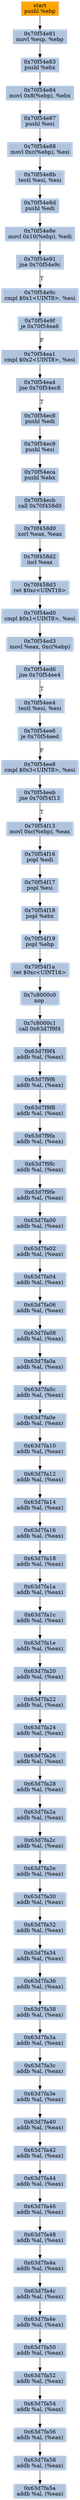 digraph G {
node[shape=rectangle,style=filled,fillcolor=lightsteelblue,color=lightsteelblue]
bgcolor="transparent"
a0x70f54e80pushl_ebp[label="start\npushl %ebp",color="lightgrey",fillcolor="orange"];
a0x70f54e81movl_esp_ebp[label="0x70f54e81\nmovl %esp, %ebp"];
a0x70f54e83pushl_ebx[label="0x70f54e83\npushl %ebx"];
a0x70f54e84movl_0x8ebp__ebx[label="0x70f54e84\nmovl 0x8(%ebp), %ebx"];
a0x70f54e87pushl_esi[label="0x70f54e87\npushl %esi"];
a0x70f54e88movl_0xcebp__esi[label="0x70f54e88\nmovl 0xc(%ebp), %esi"];
a0x70f54e8btestl_esi_esi[label="0x70f54e8b\ntestl %esi, %esi"];
a0x70f54e8dpushl_edi[label="0x70f54e8d\npushl %edi"];
a0x70f54e8emovl_0x10ebp__edi[label="0x70f54e8e\nmovl 0x10(%ebp), %edi"];
a0x70f54e91jne_0x70f54e9c[label="0x70f54e91\njne 0x70f54e9c"];
a0x70f54e9ccmpl_0x1UINT8_esi[label="0x70f54e9c\ncmpl $0x1<UINT8>, %esi"];
a0x70f54e9fje_0x70f54ea6[label="0x70f54e9f\nje 0x70f54ea6"];
a0x70f54ea1cmpl_0x2UINT8_esi[label="0x70f54ea1\ncmpl $0x2<UINT8>, %esi"];
a0x70f54ea4jne_0x70f54ec8[label="0x70f54ea4\njne 0x70f54ec8"];
a0x70f54ec8pushl_edi[label="0x70f54ec8\npushl %edi"];
a0x70f54ec9pushl_esi[label="0x70f54ec9\npushl %esi"];
a0x70f54ecapushl_ebx[label="0x70f54eca\npushl %ebx"];
a0x70f54ecbcall_0x70f458d0[label="0x70f54ecb\ncall 0x70f458d0"];
a0x70f458d0xorl_eax_eax[label="0x70f458d0\nxorl %eax, %eax"];
a0x70f458d2incl_eax[label="0x70f458d2\nincl %eax"];
a0x70f458d3ret_0xcUINT16[label="0x70f458d3\nret $0xc<UINT16>"];
a0x70f54ed0cmpl_0x1UINT8_esi[label="0x70f54ed0\ncmpl $0x1<UINT8>, %esi"];
a0x70f54ed3movl_eax_0xcebp_[label="0x70f54ed3\nmovl %eax, 0xc(%ebp)"];
a0x70f54ed6jne_0x70f54ee4[label="0x70f54ed6\njne 0x70f54ee4"];
a0x70f54ee4testl_esi_esi[label="0x70f54ee4\ntestl %esi, %esi"];
a0x70f54ee6je_0x70f54eed[label="0x70f54ee6\nje 0x70f54eed"];
a0x70f54ee8cmpl_0x3UINT8_esi[label="0x70f54ee8\ncmpl $0x3<UINT8>, %esi"];
a0x70f54eebjne_0x70f54f13[label="0x70f54eeb\njne 0x70f54f13"];
a0x70f54f13movl_0xcebp__eax[label="0x70f54f13\nmovl 0xc(%ebp), %eax"];
a0x70f54f16popl_edi[label="0x70f54f16\npopl %edi"];
a0x70f54f17popl_esi[label="0x70f54f17\npopl %esi"];
a0x70f54f18popl_ebx[label="0x70f54f18\npopl %ebx"];
a0x70f54f19popl_ebp[label="0x70f54f19\npopl %ebp"];
a0x70f54f1aret_0xcUINT16[label="0x70f54f1a\nret $0xc<UINT16>"];
a0x7c8000c0nop_[label="0x7c8000c0\nnop "];
a0x7c8000c1call_0x63d7f9f4[label="0x7c8000c1\ncall 0x63d7f9f4"];
a0x63d7f9f4addb_al_eax_[label="0x63d7f9f4\naddb %al, (%eax)"];
a0x63d7f9f6addb_al_eax_[label="0x63d7f9f6\naddb %al, (%eax)"];
a0x63d7f9f8addb_al_eax_[label="0x63d7f9f8\naddb %al, (%eax)"];
a0x63d7f9faaddb_al_eax_[label="0x63d7f9fa\naddb %al, (%eax)"];
a0x63d7f9fcaddb_al_eax_[label="0x63d7f9fc\naddb %al, (%eax)"];
a0x63d7f9feaddb_al_eax_[label="0x63d7f9fe\naddb %al, (%eax)"];
a0x63d7fa00addb_al_eax_[label="0x63d7fa00\naddb %al, (%eax)"];
a0x63d7fa02addb_al_eax_[label="0x63d7fa02\naddb %al, (%eax)"];
a0x63d7fa04addb_al_eax_[label="0x63d7fa04\naddb %al, (%eax)"];
a0x63d7fa06addb_al_eax_[label="0x63d7fa06\naddb %al, (%eax)"];
a0x63d7fa08addb_al_eax_[label="0x63d7fa08\naddb %al, (%eax)"];
a0x63d7fa0aaddb_al_eax_[label="0x63d7fa0a\naddb %al, (%eax)"];
a0x63d7fa0caddb_al_eax_[label="0x63d7fa0c\naddb %al, (%eax)"];
a0x63d7fa0eaddb_al_eax_[label="0x63d7fa0e\naddb %al, (%eax)"];
a0x63d7fa10addb_al_eax_[label="0x63d7fa10\naddb %al, (%eax)"];
a0x63d7fa12addb_al_eax_[label="0x63d7fa12\naddb %al, (%eax)"];
a0x63d7fa14addb_al_eax_[label="0x63d7fa14\naddb %al, (%eax)"];
a0x63d7fa16addb_al_eax_[label="0x63d7fa16\naddb %al, (%eax)"];
a0x63d7fa18addb_al_eax_[label="0x63d7fa18\naddb %al, (%eax)"];
a0x63d7fa1aaddb_al_eax_[label="0x63d7fa1a\naddb %al, (%eax)"];
a0x63d7fa1caddb_al_eax_[label="0x63d7fa1c\naddb %al, (%eax)"];
a0x63d7fa1eaddb_al_eax_[label="0x63d7fa1e\naddb %al, (%eax)"];
a0x63d7fa20addb_al_eax_[label="0x63d7fa20\naddb %al, (%eax)"];
a0x63d7fa22addb_al_eax_[label="0x63d7fa22\naddb %al, (%eax)"];
a0x63d7fa24addb_al_eax_[label="0x63d7fa24\naddb %al, (%eax)"];
a0x63d7fa26addb_al_eax_[label="0x63d7fa26\naddb %al, (%eax)"];
a0x63d7fa28addb_al_eax_[label="0x63d7fa28\naddb %al, (%eax)"];
a0x63d7fa2aaddb_al_eax_[label="0x63d7fa2a\naddb %al, (%eax)"];
a0x63d7fa2caddb_al_eax_[label="0x63d7fa2c\naddb %al, (%eax)"];
a0x63d7fa2eaddb_al_eax_[label="0x63d7fa2e\naddb %al, (%eax)"];
a0x63d7fa30addb_al_eax_[label="0x63d7fa30\naddb %al, (%eax)"];
a0x63d7fa32addb_al_eax_[label="0x63d7fa32\naddb %al, (%eax)"];
a0x63d7fa34addb_al_eax_[label="0x63d7fa34\naddb %al, (%eax)"];
a0x63d7fa36addb_al_eax_[label="0x63d7fa36\naddb %al, (%eax)"];
a0x63d7fa38addb_al_eax_[label="0x63d7fa38\naddb %al, (%eax)"];
a0x63d7fa3aaddb_al_eax_[label="0x63d7fa3a\naddb %al, (%eax)"];
a0x63d7fa3caddb_al_eax_[label="0x63d7fa3c\naddb %al, (%eax)"];
a0x63d7fa3eaddb_al_eax_[label="0x63d7fa3e\naddb %al, (%eax)"];
a0x63d7fa40addb_al_eax_[label="0x63d7fa40\naddb %al, (%eax)"];
a0x63d7fa42addb_al_eax_[label="0x63d7fa42\naddb %al, (%eax)"];
a0x63d7fa44addb_al_eax_[label="0x63d7fa44\naddb %al, (%eax)"];
a0x63d7fa46addb_al_eax_[label="0x63d7fa46\naddb %al, (%eax)"];
a0x63d7fa48addb_al_eax_[label="0x63d7fa48\naddb %al, (%eax)"];
a0x63d7fa4aaddb_al_eax_[label="0x63d7fa4a\naddb %al, (%eax)"];
a0x63d7fa4caddb_al_eax_[label="0x63d7fa4c\naddb %al, (%eax)"];
a0x63d7fa4eaddb_al_eax_[label="0x63d7fa4e\naddb %al, (%eax)"];
a0x63d7fa50addb_al_eax_[label="0x63d7fa50\naddb %al, (%eax)"];
a0x63d7fa52addb_al_eax_[label="0x63d7fa52\naddb %al, (%eax)"];
a0x63d7fa54addb_al_eax_[label="0x63d7fa54\naddb %al, (%eax)"];
a0x63d7fa56addb_al_eax_[label="0x63d7fa56\naddb %al, (%eax)"];
a0x63d7fa58addb_al_eax_[label="0x63d7fa58\naddb %al, (%eax)"];
a0x63d7fa5aaddb_al_eax_[label="0x63d7fa5a\naddb %al, (%eax)"];
a0x70f54e80pushl_ebp -> a0x70f54e81movl_esp_ebp [color="#000000"];
a0x70f54e81movl_esp_ebp -> a0x70f54e83pushl_ebx [color="#000000"];
a0x70f54e83pushl_ebx -> a0x70f54e84movl_0x8ebp__ebx [color="#000000"];
a0x70f54e84movl_0x8ebp__ebx -> a0x70f54e87pushl_esi [color="#000000"];
a0x70f54e87pushl_esi -> a0x70f54e88movl_0xcebp__esi [color="#000000"];
a0x70f54e88movl_0xcebp__esi -> a0x70f54e8btestl_esi_esi [color="#000000"];
a0x70f54e8btestl_esi_esi -> a0x70f54e8dpushl_edi [color="#000000"];
a0x70f54e8dpushl_edi -> a0x70f54e8emovl_0x10ebp__edi [color="#000000"];
a0x70f54e8emovl_0x10ebp__edi -> a0x70f54e91jne_0x70f54e9c [color="#000000"];
a0x70f54e91jne_0x70f54e9c -> a0x70f54e9ccmpl_0x1UINT8_esi [color="#000000",label="T"];
a0x70f54e9ccmpl_0x1UINT8_esi -> a0x70f54e9fje_0x70f54ea6 [color="#000000"];
a0x70f54e9fje_0x70f54ea6 -> a0x70f54ea1cmpl_0x2UINT8_esi [color="#000000",label="F"];
a0x70f54ea1cmpl_0x2UINT8_esi -> a0x70f54ea4jne_0x70f54ec8 [color="#000000"];
a0x70f54ea4jne_0x70f54ec8 -> a0x70f54ec8pushl_edi [color="#000000",label="T"];
a0x70f54ec8pushl_edi -> a0x70f54ec9pushl_esi [color="#000000"];
a0x70f54ec9pushl_esi -> a0x70f54ecapushl_ebx [color="#000000"];
a0x70f54ecapushl_ebx -> a0x70f54ecbcall_0x70f458d0 [color="#000000"];
a0x70f54ecbcall_0x70f458d0 -> a0x70f458d0xorl_eax_eax [color="#000000"];
a0x70f458d0xorl_eax_eax -> a0x70f458d2incl_eax [color="#000000"];
a0x70f458d2incl_eax -> a0x70f458d3ret_0xcUINT16 [color="#000000"];
a0x70f458d3ret_0xcUINT16 -> a0x70f54ed0cmpl_0x1UINT8_esi [color="#000000"];
a0x70f54ed0cmpl_0x1UINT8_esi -> a0x70f54ed3movl_eax_0xcebp_ [color="#000000"];
a0x70f54ed3movl_eax_0xcebp_ -> a0x70f54ed6jne_0x70f54ee4 [color="#000000"];
a0x70f54ed6jne_0x70f54ee4 -> a0x70f54ee4testl_esi_esi [color="#000000",label="T"];
a0x70f54ee4testl_esi_esi -> a0x70f54ee6je_0x70f54eed [color="#000000"];
a0x70f54ee6je_0x70f54eed -> a0x70f54ee8cmpl_0x3UINT8_esi [color="#000000",label="F"];
a0x70f54ee8cmpl_0x3UINT8_esi -> a0x70f54eebjne_0x70f54f13 [color="#000000"];
a0x70f54eebjne_0x70f54f13 -> a0x70f54f13movl_0xcebp__eax [color="#000000",label="T"];
a0x70f54f13movl_0xcebp__eax -> a0x70f54f16popl_edi [color="#000000"];
a0x70f54f16popl_edi -> a0x70f54f17popl_esi [color="#000000"];
a0x70f54f17popl_esi -> a0x70f54f18popl_ebx [color="#000000"];
a0x70f54f18popl_ebx -> a0x70f54f19popl_ebp [color="#000000"];
a0x70f54f19popl_ebp -> a0x70f54f1aret_0xcUINT16 [color="#000000"];
a0x70f54f1aret_0xcUINT16 -> a0x7c8000c0nop_ [color="#000000"];
a0x7c8000c0nop_ -> a0x7c8000c1call_0x63d7f9f4 [color="#000000"];
a0x7c8000c1call_0x63d7f9f4 -> a0x63d7f9f4addb_al_eax_ [color="#000000"];
a0x63d7f9f4addb_al_eax_ -> a0x63d7f9f6addb_al_eax_ [color="#000000"];
a0x63d7f9f6addb_al_eax_ -> a0x63d7f9f8addb_al_eax_ [color="#000000"];
a0x63d7f9f8addb_al_eax_ -> a0x63d7f9faaddb_al_eax_ [color="#000000"];
a0x63d7f9faaddb_al_eax_ -> a0x63d7f9fcaddb_al_eax_ [color="#000000"];
a0x63d7f9fcaddb_al_eax_ -> a0x63d7f9feaddb_al_eax_ [color="#000000"];
a0x63d7f9feaddb_al_eax_ -> a0x63d7fa00addb_al_eax_ [color="#000000"];
a0x63d7fa00addb_al_eax_ -> a0x63d7fa02addb_al_eax_ [color="#000000"];
a0x63d7fa02addb_al_eax_ -> a0x63d7fa04addb_al_eax_ [color="#000000"];
a0x63d7fa04addb_al_eax_ -> a0x63d7fa06addb_al_eax_ [color="#000000"];
a0x63d7fa06addb_al_eax_ -> a0x63d7fa08addb_al_eax_ [color="#000000"];
a0x63d7fa08addb_al_eax_ -> a0x63d7fa0aaddb_al_eax_ [color="#000000"];
a0x63d7fa0aaddb_al_eax_ -> a0x63d7fa0caddb_al_eax_ [color="#000000"];
a0x63d7fa0caddb_al_eax_ -> a0x63d7fa0eaddb_al_eax_ [color="#000000"];
a0x63d7fa0eaddb_al_eax_ -> a0x63d7fa10addb_al_eax_ [color="#000000"];
a0x63d7fa10addb_al_eax_ -> a0x63d7fa12addb_al_eax_ [color="#000000"];
a0x63d7fa12addb_al_eax_ -> a0x63d7fa14addb_al_eax_ [color="#000000"];
a0x63d7fa14addb_al_eax_ -> a0x63d7fa16addb_al_eax_ [color="#000000"];
a0x63d7fa16addb_al_eax_ -> a0x63d7fa18addb_al_eax_ [color="#000000"];
a0x63d7fa18addb_al_eax_ -> a0x63d7fa1aaddb_al_eax_ [color="#000000"];
a0x63d7fa1aaddb_al_eax_ -> a0x63d7fa1caddb_al_eax_ [color="#000000"];
a0x63d7fa1caddb_al_eax_ -> a0x63d7fa1eaddb_al_eax_ [color="#000000"];
a0x63d7fa1eaddb_al_eax_ -> a0x63d7fa20addb_al_eax_ [color="#000000"];
a0x63d7fa20addb_al_eax_ -> a0x63d7fa22addb_al_eax_ [color="#000000"];
a0x63d7fa22addb_al_eax_ -> a0x63d7fa24addb_al_eax_ [color="#000000"];
a0x63d7fa24addb_al_eax_ -> a0x63d7fa26addb_al_eax_ [color="#000000"];
a0x63d7fa26addb_al_eax_ -> a0x63d7fa28addb_al_eax_ [color="#000000"];
a0x63d7fa28addb_al_eax_ -> a0x63d7fa2aaddb_al_eax_ [color="#000000"];
a0x63d7fa2aaddb_al_eax_ -> a0x63d7fa2caddb_al_eax_ [color="#000000"];
a0x63d7fa2caddb_al_eax_ -> a0x63d7fa2eaddb_al_eax_ [color="#000000"];
a0x63d7fa2eaddb_al_eax_ -> a0x63d7fa30addb_al_eax_ [color="#000000"];
a0x63d7fa30addb_al_eax_ -> a0x63d7fa32addb_al_eax_ [color="#000000"];
a0x63d7fa32addb_al_eax_ -> a0x63d7fa34addb_al_eax_ [color="#000000"];
a0x63d7fa34addb_al_eax_ -> a0x63d7fa36addb_al_eax_ [color="#000000"];
a0x63d7fa36addb_al_eax_ -> a0x63d7fa38addb_al_eax_ [color="#000000"];
a0x63d7fa38addb_al_eax_ -> a0x63d7fa3aaddb_al_eax_ [color="#000000"];
a0x63d7fa3aaddb_al_eax_ -> a0x63d7fa3caddb_al_eax_ [color="#000000"];
a0x63d7fa3caddb_al_eax_ -> a0x63d7fa3eaddb_al_eax_ [color="#000000"];
a0x63d7fa3eaddb_al_eax_ -> a0x63d7fa40addb_al_eax_ [color="#000000"];
a0x63d7fa40addb_al_eax_ -> a0x63d7fa42addb_al_eax_ [color="#000000"];
a0x63d7fa42addb_al_eax_ -> a0x63d7fa44addb_al_eax_ [color="#000000"];
a0x63d7fa44addb_al_eax_ -> a0x63d7fa46addb_al_eax_ [color="#000000"];
a0x63d7fa46addb_al_eax_ -> a0x63d7fa48addb_al_eax_ [color="#000000"];
a0x63d7fa48addb_al_eax_ -> a0x63d7fa4aaddb_al_eax_ [color="#000000"];
a0x63d7fa4aaddb_al_eax_ -> a0x63d7fa4caddb_al_eax_ [color="#000000"];
a0x63d7fa4caddb_al_eax_ -> a0x63d7fa4eaddb_al_eax_ [color="#000000"];
a0x63d7fa4eaddb_al_eax_ -> a0x63d7fa50addb_al_eax_ [color="#000000"];
a0x63d7fa50addb_al_eax_ -> a0x63d7fa52addb_al_eax_ [color="#000000"];
a0x63d7fa52addb_al_eax_ -> a0x63d7fa54addb_al_eax_ [color="#000000"];
a0x63d7fa54addb_al_eax_ -> a0x63d7fa56addb_al_eax_ [color="#000000"];
a0x63d7fa56addb_al_eax_ -> a0x63d7fa58addb_al_eax_ [color="#000000"];
a0x63d7fa58addb_al_eax_ -> a0x63d7fa5aaddb_al_eax_ [color="#000000"];
}
